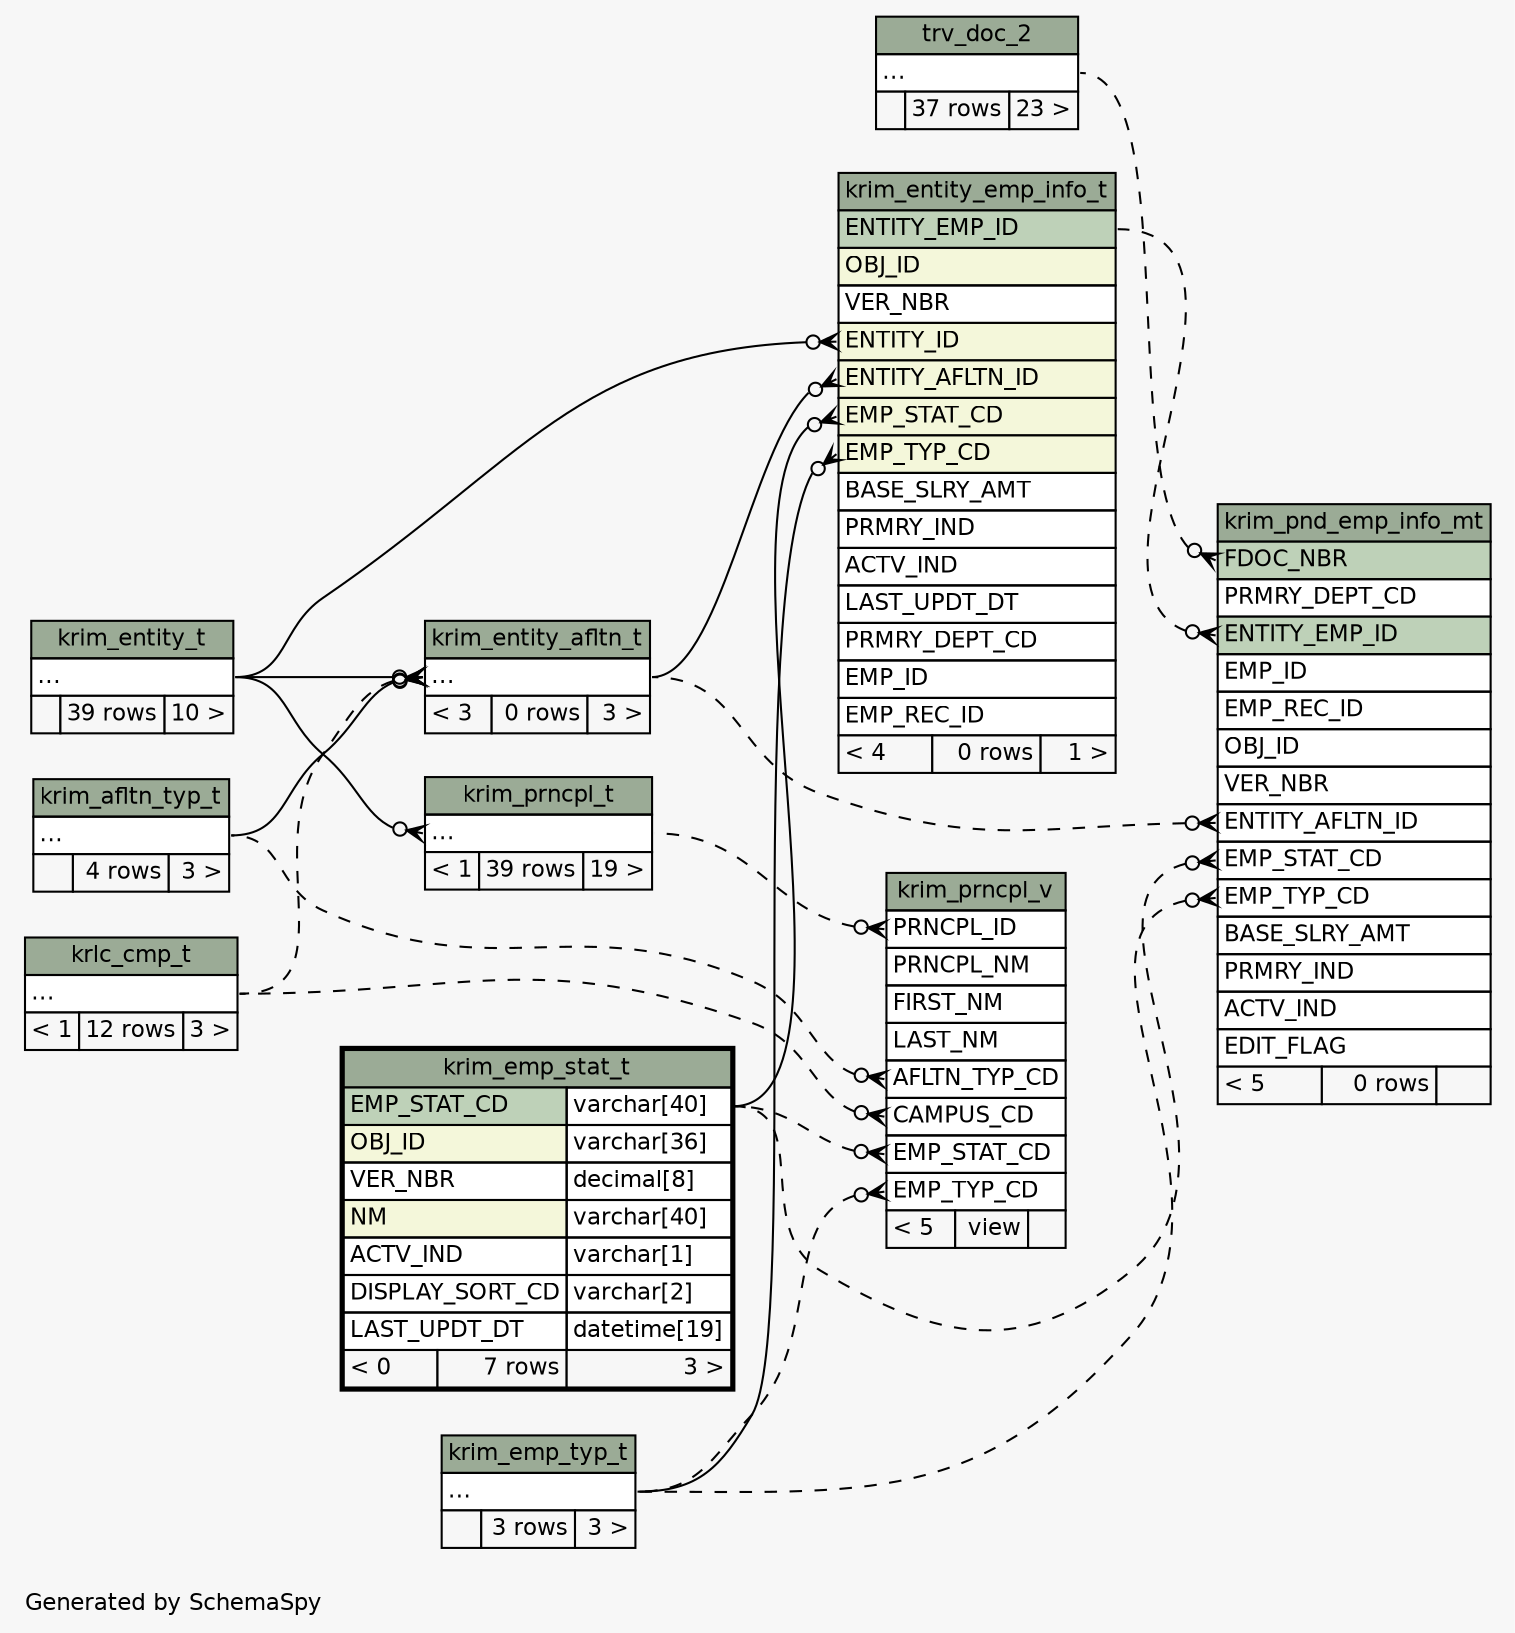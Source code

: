 // dot 2.28.0 on Mac OS X 10.7.2
// SchemaSpy rev 590
digraph "impliedTwoDegreesRelationshipsDiagram" {
  graph [
    rankdir="RL"
    bgcolor="#f7f7f7"
    label="\nGenerated by SchemaSpy"
    labeljust="l"
    nodesep="0.18"
    ranksep="0.46"
    fontname="Helvetica"
    fontsize="11"
  ];
  node [
    fontname="Helvetica"
    fontsize="11"
    shape="plaintext"
  ];
  edge [
    arrowsize="0.8"
  ];
  "krim_entity_afltn_t":"elipses":w -> "krim_afltn_typ_t":"elipses":e [arrowhead=none dir=back arrowtail=crowodot];
  "krim_entity_afltn_t":"elipses":w -> "krlc_cmp_t":"elipses":e [arrowhead=none dir=back arrowtail=crowodot style=dashed];
  "krim_entity_afltn_t":"elipses":w -> "krim_entity_t":"elipses":e [arrowhead=none dir=back arrowtail=crowodot];
  "krim_entity_emp_info_t":"EMP_STAT_CD":w -> "krim_emp_stat_t":"EMP_STAT_CD.type":e [arrowhead=none dir=back arrowtail=crowodot];
  "krim_entity_emp_info_t":"EMP_TYP_CD":w -> "krim_emp_typ_t":"elipses":e [arrowhead=none dir=back arrowtail=crowodot];
  "krim_entity_emp_info_t":"ENTITY_AFLTN_ID":w -> "krim_entity_afltn_t":"elipses":e [arrowhead=none dir=back arrowtail=crowodot];
  "krim_entity_emp_info_t":"ENTITY_ID":w -> "krim_entity_t":"elipses":e [arrowhead=none dir=back arrowtail=crowodot];
  "krim_pnd_emp_info_mt":"EMP_STAT_CD":w -> "krim_emp_stat_t":"EMP_STAT_CD.type":e [arrowhead=none dir=back arrowtail=crowodot style=dashed];
  "krim_pnd_emp_info_mt":"EMP_TYP_CD":w -> "krim_emp_typ_t":"elipses":e [arrowhead=none dir=back arrowtail=crowodot style=dashed];
  "krim_pnd_emp_info_mt":"ENTITY_AFLTN_ID":w -> "krim_entity_afltn_t":"elipses":e [arrowhead=none dir=back arrowtail=crowodot style=dashed];
  "krim_pnd_emp_info_mt":"ENTITY_EMP_ID":w -> "krim_entity_emp_info_t":"ENTITY_EMP_ID":e [arrowhead=none dir=back arrowtail=crowodot style=dashed];
  "krim_pnd_emp_info_mt":"FDOC_NBR":w -> "trv_doc_2":"elipses":e [arrowhead=none dir=back arrowtail=crowodot style=dashed];
  "krim_prncpl_t":"elipses":w -> "krim_entity_t":"elipses":e [arrowhead=none dir=back arrowtail=crowodot];
  "krim_prncpl_v":"AFLTN_TYP_CD":w -> "krim_afltn_typ_t":"elipses":e [arrowhead=none dir=back arrowtail=crowodot style=dashed];
  "krim_prncpl_v":"CAMPUS_CD":w -> "krlc_cmp_t":"elipses":e [arrowhead=none dir=back arrowtail=crowodot style=dashed];
  "krim_prncpl_v":"EMP_STAT_CD":w -> "krim_emp_stat_t":"EMP_STAT_CD.type":e [arrowhead=none dir=back arrowtail=crowodot style=dashed];
  "krim_prncpl_v":"EMP_TYP_CD":w -> "krim_emp_typ_t":"elipses":e [arrowhead=none dir=back arrowtail=crowodot style=dashed];
  "krim_prncpl_v":"PRNCPL_ID":w -> "krim_prncpl_t":"elipses":e [arrowhead=none dir=back arrowtail=crowodot style=dashed];
  "krim_afltn_typ_t" [
    label=<
    <TABLE BORDER="0" CELLBORDER="1" CELLSPACING="0" BGCOLOR="#ffffff">
      <TR><TD COLSPAN="3" BGCOLOR="#9bab96" ALIGN="CENTER">krim_afltn_typ_t</TD></TR>
      <TR><TD PORT="elipses" COLSPAN="3" ALIGN="LEFT">...</TD></TR>
      <TR><TD ALIGN="LEFT" BGCOLOR="#f7f7f7">  </TD><TD ALIGN="RIGHT" BGCOLOR="#f7f7f7">4 rows</TD><TD ALIGN="RIGHT" BGCOLOR="#f7f7f7">3 &gt;</TD></TR>
    </TABLE>>
    URL="krim_afltn_typ_t.html"
    tooltip="krim_afltn_typ_t"
  ];
  "krim_emp_stat_t" [
    label=<
    <TABLE BORDER="2" CELLBORDER="1" CELLSPACING="0" BGCOLOR="#ffffff">
      <TR><TD COLSPAN="3" BGCOLOR="#9bab96" ALIGN="CENTER">krim_emp_stat_t</TD></TR>
      <TR><TD PORT="EMP_STAT_CD" COLSPAN="2" BGCOLOR="#bed1b8" ALIGN="LEFT">EMP_STAT_CD</TD><TD PORT="EMP_STAT_CD.type" ALIGN="LEFT">varchar[40]</TD></TR>
      <TR><TD PORT="OBJ_ID" COLSPAN="2" BGCOLOR="#f4f7da" ALIGN="LEFT">OBJ_ID</TD><TD PORT="OBJ_ID.type" ALIGN="LEFT">varchar[36]</TD></TR>
      <TR><TD PORT="VER_NBR" COLSPAN="2" ALIGN="LEFT">VER_NBR</TD><TD PORT="VER_NBR.type" ALIGN="LEFT">decimal[8]</TD></TR>
      <TR><TD PORT="NM" COLSPAN="2" BGCOLOR="#f4f7da" ALIGN="LEFT">NM</TD><TD PORT="NM.type" ALIGN="LEFT">varchar[40]</TD></TR>
      <TR><TD PORT="ACTV_IND" COLSPAN="2" ALIGN="LEFT">ACTV_IND</TD><TD PORT="ACTV_IND.type" ALIGN="LEFT">varchar[1]</TD></TR>
      <TR><TD PORT="DISPLAY_SORT_CD" COLSPAN="2" ALIGN="LEFT">DISPLAY_SORT_CD</TD><TD PORT="DISPLAY_SORT_CD.type" ALIGN="LEFT">varchar[2]</TD></TR>
      <TR><TD PORT="LAST_UPDT_DT" COLSPAN="2" ALIGN="LEFT">LAST_UPDT_DT</TD><TD PORT="LAST_UPDT_DT.type" ALIGN="LEFT">datetime[19]</TD></TR>
      <TR><TD ALIGN="LEFT" BGCOLOR="#f7f7f7">&lt; 0</TD><TD ALIGN="RIGHT" BGCOLOR="#f7f7f7">7 rows</TD><TD ALIGN="RIGHT" BGCOLOR="#f7f7f7">3 &gt;</TD></TR>
    </TABLE>>
    URL="krim_emp_stat_t.html"
    tooltip="krim_emp_stat_t"
  ];
  "krim_emp_typ_t" [
    label=<
    <TABLE BORDER="0" CELLBORDER="1" CELLSPACING="0" BGCOLOR="#ffffff">
      <TR><TD COLSPAN="3" BGCOLOR="#9bab96" ALIGN="CENTER">krim_emp_typ_t</TD></TR>
      <TR><TD PORT="elipses" COLSPAN="3" ALIGN="LEFT">...</TD></TR>
      <TR><TD ALIGN="LEFT" BGCOLOR="#f7f7f7">  </TD><TD ALIGN="RIGHT" BGCOLOR="#f7f7f7">3 rows</TD><TD ALIGN="RIGHT" BGCOLOR="#f7f7f7">3 &gt;</TD></TR>
    </TABLE>>
    URL="krim_emp_typ_t.html"
    tooltip="krim_emp_typ_t"
  ];
  "krim_entity_afltn_t" [
    label=<
    <TABLE BORDER="0" CELLBORDER="1" CELLSPACING="0" BGCOLOR="#ffffff">
      <TR><TD COLSPAN="3" BGCOLOR="#9bab96" ALIGN="CENTER">krim_entity_afltn_t</TD></TR>
      <TR><TD PORT="elipses" COLSPAN="3" ALIGN="LEFT">...</TD></TR>
      <TR><TD ALIGN="LEFT" BGCOLOR="#f7f7f7">&lt; 3</TD><TD ALIGN="RIGHT" BGCOLOR="#f7f7f7">0 rows</TD><TD ALIGN="RIGHT" BGCOLOR="#f7f7f7">3 &gt;</TD></TR>
    </TABLE>>
    URL="krim_entity_afltn_t.html"
    tooltip="krim_entity_afltn_t"
  ];
  "krim_entity_emp_info_t" [
    label=<
    <TABLE BORDER="0" CELLBORDER="1" CELLSPACING="0" BGCOLOR="#ffffff">
      <TR><TD COLSPAN="3" BGCOLOR="#9bab96" ALIGN="CENTER">krim_entity_emp_info_t</TD></TR>
      <TR><TD PORT="ENTITY_EMP_ID" COLSPAN="3" BGCOLOR="#bed1b8" ALIGN="LEFT">ENTITY_EMP_ID</TD></TR>
      <TR><TD PORT="OBJ_ID" COLSPAN="3" BGCOLOR="#f4f7da" ALIGN="LEFT">OBJ_ID</TD></TR>
      <TR><TD PORT="VER_NBR" COLSPAN="3" ALIGN="LEFT">VER_NBR</TD></TR>
      <TR><TD PORT="ENTITY_ID" COLSPAN="3" BGCOLOR="#f4f7da" ALIGN="LEFT">ENTITY_ID</TD></TR>
      <TR><TD PORT="ENTITY_AFLTN_ID" COLSPAN="3" BGCOLOR="#f4f7da" ALIGN="LEFT">ENTITY_AFLTN_ID</TD></TR>
      <TR><TD PORT="EMP_STAT_CD" COLSPAN="3" BGCOLOR="#f4f7da" ALIGN="LEFT">EMP_STAT_CD</TD></TR>
      <TR><TD PORT="EMP_TYP_CD" COLSPAN="3" BGCOLOR="#f4f7da" ALIGN="LEFT">EMP_TYP_CD</TD></TR>
      <TR><TD PORT="BASE_SLRY_AMT" COLSPAN="3" ALIGN="LEFT">BASE_SLRY_AMT</TD></TR>
      <TR><TD PORT="PRMRY_IND" COLSPAN="3" ALIGN="LEFT">PRMRY_IND</TD></TR>
      <TR><TD PORT="ACTV_IND" COLSPAN="3" ALIGN="LEFT">ACTV_IND</TD></TR>
      <TR><TD PORT="LAST_UPDT_DT" COLSPAN="3" ALIGN="LEFT">LAST_UPDT_DT</TD></TR>
      <TR><TD PORT="PRMRY_DEPT_CD" COLSPAN="3" ALIGN="LEFT">PRMRY_DEPT_CD</TD></TR>
      <TR><TD PORT="EMP_ID" COLSPAN="3" ALIGN="LEFT">EMP_ID</TD></TR>
      <TR><TD PORT="EMP_REC_ID" COLSPAN="3" ALIGN="LEFT">EMP_REC_ID</TD></TR>
      <TR><TD ALIGN="LEFT" BGCOLOR="#f7f7f7">&lt; 4</TD><TD ALIGN="RIGHT" BGCOLOR="#f7f7f7">0 rows</TD><TD ALIGN="RIGHT" BGCOLOR="#f7f7f7">1 &gt;</TD></TR>
    </TABLE>>
    URL="krim_entity_emp_info_t.html"
    tooltip="krim_entity_emp_info_t"
  ];
  "krim_entity_t" [
    label=<
    <TABLE BORDER="0" CELLBORDER="1" CELLSPACING="0" BGCOLOR="#ffffff">
      <TR><TD COLSPAN="3" BGCOLOR="#9bab96" ALIGN="CENTER">krim_entity_t</TD></TR>
      <TR><TD PORT="elipses" COLSPAN="3" ALIGN="LEFT">...</TD></TR>
      <TR><TD ALIGN="LEFT" BGCOLOR="#f7f7f7">  </TD><TD ALIGN="RIGHT" BGCOLOR="#f7f7f7">39 rows</TD><TD ALIGN="RIGHT" BGCOLOR="#f7f7f7">10 &gt;</TD></TR>
    </TABLE>>
    URL="krim_entity_t.html"
    tooltip="krim_entity_t"
  ];
  "krim_pnd_emp_info_mt" [
    label=<
    <TABLE BORDER="0" CELLBORDER="1" CELLSPACING="0" BGCOLOR="#ffffff">
      <TR><TD COLSPAN="3" BGCOLOR="#9bab96" ALIGN="CENTER">krim_pnd_emp_info_mt</TD></TR>
      <TR><TD PORT="FDOC_NBR" COLSPAN="3" BGCOLOR="#bed1b8" ALIGN="LEFT">FDOC_NBR</TD></TR>
      <TR><TD PORT="PRMRY_DEPT_CD" COLSPAN="3" ALIGN="LEFT">PRMRY_DEPT_CD</TD></TR>
      <TR><TD PORT="ENTITY_EMP_ID" COLSPAN="3" BGCOLOR="#bed1b8" ALIGN="LEFT">ENTITY_EMP_ID</TD></TR>
      <TR><TD PORT="EMP_ID" COLSPAN="3" ALIGN="LEFT">EMP_ID</TD></TR>
      <TR><TD PORT="EMP_REC_ID" COLSPAN="3" ALIGN="LEFT">EMP_REC_ID</TD></TR>
      <TR><TD PORT="OBJ_ID" COLSPAN="3" ALIGN="LEFT">OBJ_ID</TD></TR>
      <TR><TD PORT="VER_NBR" COLSPAN="3" ALIGN="LEFT">VER_NBR</TD></TR>
      <TR><TD PORT="ENTITY_AFLTN_ID" COLSPAN="3" ALIGN="LEFT">ENTITY_AFLTN_ID</TD></TR>
      <TR><TD PORT="EMP_STAT_CD" COLSPAN="3" ALIGN="LEFT">EMP_STAT_CD</TD></TR>
      <TR><TD PORT="EMP_TYP_CD" COLSPAN="3" ALIGN="LEFT">EMP_TYP_CD</TD></TR>
      <TR><TD PORT="BASE_SLRY_AMT" COLSPAN="3" ALIGN="LEFT">BASE_SLRY_AMT</TD></TR>
      <TR><TD PORT="PRMRY_IND" COLSPAN="3" ALIGN="LEFT">PRMRY_IND</TD></TR>
      <TR><TD PORT="ACTV_IND" COLSPAN="3" ALIGN="LEFT">ACTV_IND</TD></TR>
      <TR><TD PORT="EDIT_FLAG" COLSPAN="3" ALIGN="LEFT">EDIT_FLAG</TD></TR>
      <TR><TD ALIGN="LEFT" BGCOLOR="#f7f7f7">&lt; 5</TD><TD ALIGN="RIGHT" BGCOLOR="#f7f7f7">0 rows</TD><TD ALIGN="RIGHT" BGCOLOR="#f7f7f7">  </TD></TR>
    </TABLE>>
    URL="krim_pnd_emp_info_mt.html"
    tooltip="krim_pnd_emp_info_mt"
  ];
  "krim_prncpl_t" [
    label=<
    <TABLE BORDER="0" CELLBORDER="1" CELLSPACING="0" BGCOLOR="#ffffff">
      <TR><TD COLSPAN="3" BGCOLOR="#9bab96" ALIGN="CENTER">krim_prncpl_t</TD></TR>
      <TR><TD PORT="elipses" COLSPAN="3" ALIGN="LEFT">...</TD></TR>
      <TR><TD ALIGN="LEFT" BGCOLOR="#f7f7f7">&lt; 1</TD><TD ALIGN="RIGHT" BGCOLOR="#f7f7f7">39 rows</TD><TD ALIGN="RIGHT" BGCOLOR="#f7f7f7">19 &gt;</TD></TR>
    </TABLE>>
    URL="krim_prncpl_t.html"
    tooltip="krim_prncpl_t"
  ];
  "krim_prncpl_v" [
    label=<
    <TABLE BORDER="0" CELLBORDER="1" CELLSPACING="0" BGCOLOR="#ffffff">
      <TR><TD COLSPAN="3" BGCOLOR="#9bab96" ALIGN="CENTER">krim_prncpl_v</TD></TR>
      <TR><TD PORT="PRNCPL_ID" COLSPAN="3" ALIGN="LEFT">PRNCPL_ID</TD></TR>
      <TR><TD PORT="PRNCPL_NM" COLSPAN="3" ALIGN="LEFT">PRNCPL_NM</TD></TR>
      <TR><TD PORT="FIRST_NM" COLSPAN="3" ALIGN="LEFT">FIRST_NM</TD></TR>
      <TR><TD PORT="LAST_NM" COLSPAN="3" ALIGN="LEFT">LAST_NM</TD></TR>
      <TR><TD PORT="AFLTN_TYP_CD" COLSPAN="3" ALIGN="LEFT">AFLTN_TYP_CD</TD></TR>
      <TR><TD PORT="CAMPUS_CD" COLSPAN="3" ALIGN="LEFT">CAMPUS_CD</TD></TR>
      <TR><TD PORT="EMP_STAT_CD" COLSPAN="3" ALIGN="LEFT">EMP_STAT_CD</TD></TR>
      <TR><TD PORT="EMP_TYP_CD" COLSPAN="3" ALIGN="LEFT">EMP_TYP_CD</TD></TR>
      <TR><TD ALIGN="LEFT" BGCOLOR="#f7f7f7">&lt; 5</TD><TD ALIGN="RIGHT" BGCOLOR="#f7f7f7">view</TD><TD ALIGN="RIGHT" BGCOLOR="#f7f7f7">  </TD></TR>
    </TABLE>>
    URL="krim_prncpl_v.html"
    tooltip="krim_prncpl_v"
  ];
  "krlc_cmp_t" [
    label=<
    <TABLE BORDER="0" CELLBORDER="1" CELLSPACING="0" BGCOLOR="#ffffff">
      <TR><TD COLSPAN="3" BGCOLOR="#9bab96" ALIGN="CENTER">krlc_cmp_t</TD></TR>
      <TR><TD PORT="elipses" COLSPAN="3" ALIGN="LEFT">...</TD></TR>
      <TR><TD ALIGN="LEFT" BGCOLOR="#f7f7f7">&lt; 1</TD><TD ALIGN="RIGHT" BGCOLOR="#f7f7f7">12 rows</TD><TD ALIGN="RIGHT" BGCOLOR="#f7f7f7">3 &gt;</TD></TR>
    </TABLE>>
    URL="krlc_cmp_t.html"
    tooltip="krlc_cmp_t"
  ];
  "trv_doc_2" [
    label=<
    <TABLE BORDER="0" CELLBORDER="1" CELLSPACING="0" BGCOLOR="#ffffff">
      <TR><TD COLSPAN="3" BGCOLOR="#9bab96" ALIGN="CENTER">trv_doc_2</TD></TR>
      <TR><TD PORT="elipses" COLSPAN="3" ALIGN="LEFT">...</TD></TR>
      <TR><TD ALIGN="LEFT" BGCOLOR="#f7f7f7">  </TD><TD ALIGN="RIGHT" BGCOLOR="#f7f7f7">37 rows</TD><TD ALIGN="RIGHT" BGCOLOR="#f7f7f7">23 &gt;</TD></TR>
    </TABLE>>
    URL="trv_doc_2.html"
    tooltip="trv_doc_2"
  ];
}
